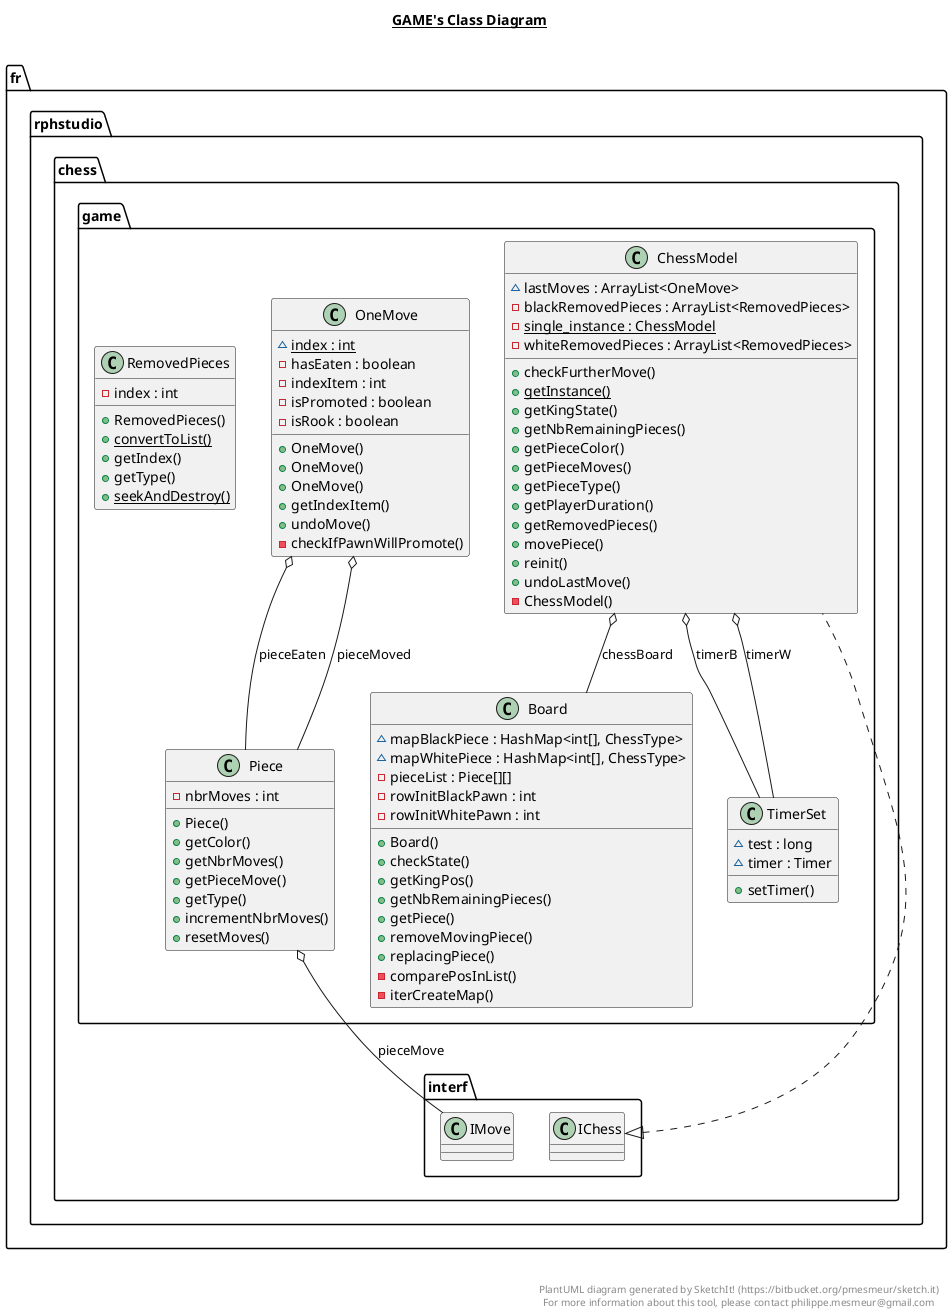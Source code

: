 @startuml

title __GAME's Class Diagram__\n

  namespace fr.rphstudio.chess.game {
    class fr.rphstudio.chess.game.Board {
        ~ mapBlackPiece : HashMap<int[], ChessType>
        ~ mapWhitePiece : HashMap<int[], ChessType>
        - pieceList : Piece[][]
        - rowInitBlackPawn : int
        - rowInitWhitePawn : int
        + Board()
        + checkState()
        + getKingPos()
        + getNbRemainingPieces()
        + getPiece()
        + removeMovingPiece()
        + replacingPiece()
        - comparePosInList()
        - iterCreateMap()
    }
  }
  

  namespace fr.rphstudio.chess.game {
    class fr.rphstudio.chess.game.ChessModel {
        ~ lastMoves : ArrayList<OneMove>
        - blackRemovedPieces : ArrayList<RemovedPieces>
        {static} - single_instance : ChessModel
        - whiteRemovedPieces : ArrayList<RemovedPieces>
        + checkFurtherMove()
        {static} + getInstance()
        + getKingState()
        + getNbRemainingPieces()
        + getPieceColor()
        + getPieceMoves()
        + getPieceType()
        + getPlayerDuration()
        + getRemovedPieces()
        + movePiece()
        + reinit()
        + undoLastMove()
        - ChessModel()
    }
  }
  

  namespace fr.rphstudio.chess.game {
    class fr.rphstudio.chess.game.OneMove {
        {static} ~ index : int
        - hasEaten : boolean
        - indexItem : int
        - isPromoted : boolean
        - isRook : boolean
        + OneMove()
        + OneMove()
        + OneMove()
        + getIndexItem()
        + undoMove()
        - checkIfPawnWillPromote()
    }
  }
  

  namespace fr.rphstudio.chess.game {
    class fr.rphstudio.chess.game.Piece {
        - nbrMoves : int
        + Piece()
        + getColor()
        + getNbrMoves()
        + getPieceMove()
        + getType()
        + incrementNbrMoves()
        + resetMoves()
    }
  }
  

  namespace fr.rphstudio.chess.game {
    class fr.rphstudio.chess.game.RemovedPieces {
        - index : int
        + RemovedPieces()
        {static} + convertToList()
        + getIndex()
        + getType()
        {static} + seekAndDestroy()
    }
  }
  

  namespace fr.rphstudio.chess.game {
    class fr.rphstudio.chess.game.TimerSet {
        ~ test : long
        ~ timer : Timer
        + setTimer()
    }
  }
  

  fr.rphstudio.chess.game.ChessModel .up.|> fr.rphstudio.chess.interf.IChess
  fr.rphstudio.chess.game.ChessModel o-- fr.rphstudio.chess.game.Board : chessBoard
  fr.rphstudio.chess.game.ChessModel o-- fr.rphstudio.chess.game.TimerSet : timerB
  fr.rphstudio.chess.game.ChessModel o-- fr.rphstudio.chess.game.TimerSet : timerW
  fr.rphstudio.chess.game.OneMove o-- fr.rphstudio.chess.interf.IChess.ChessPosition : newPos
  fr.rphstudio.chess.game.OneMove o-- fr.rphstudio.chess.interf.IChess.ChessPosition : oldRookPos
  fr.rphstudio.chess.game.OneMove o-- fr.rphstudio.chess.game.Piece : pieceEaten
  fr.rphstudio.chess.game.OneMove o-- fr.rphstudio.chess.interf.IChess.ChessPosition : pieceEatenPos
  fr.rphstudio.chess.game.OneMove o-- fr.rphstudio.chess.game.Piece : pieceMoved
  fr.rphstudio.chess.game.OneMove o-- fr.rphstudio.chess.interf.IChess.ChessPosition : pieceMovedPos
  fr.rphstudio.chess.game.Piece o-- fr.rphstudio.chess.interf.IChess.ChessColor : chessColor
  fr.rphstudio.chess.game.Piece o-- fr.rphstudio.chess.interf.IChess.ChessType : chessType
  fr.rphstudio.chess.game.Piece o-- fr.rphstudio.chess.interf.IMove : pieceMove
  fr.rphstudio.chess.game.RemovedPieces o-- fr.rphstudio.chess.interf.IChess.ChessType : type


right footer


PlantUML diagram generated by SketchIt! (https://bitbucket.org/pmesmeur/sketch.it)
For more information about this tool, please contact philippe.mesmeur@gmail.com
endfooter

@enduml
